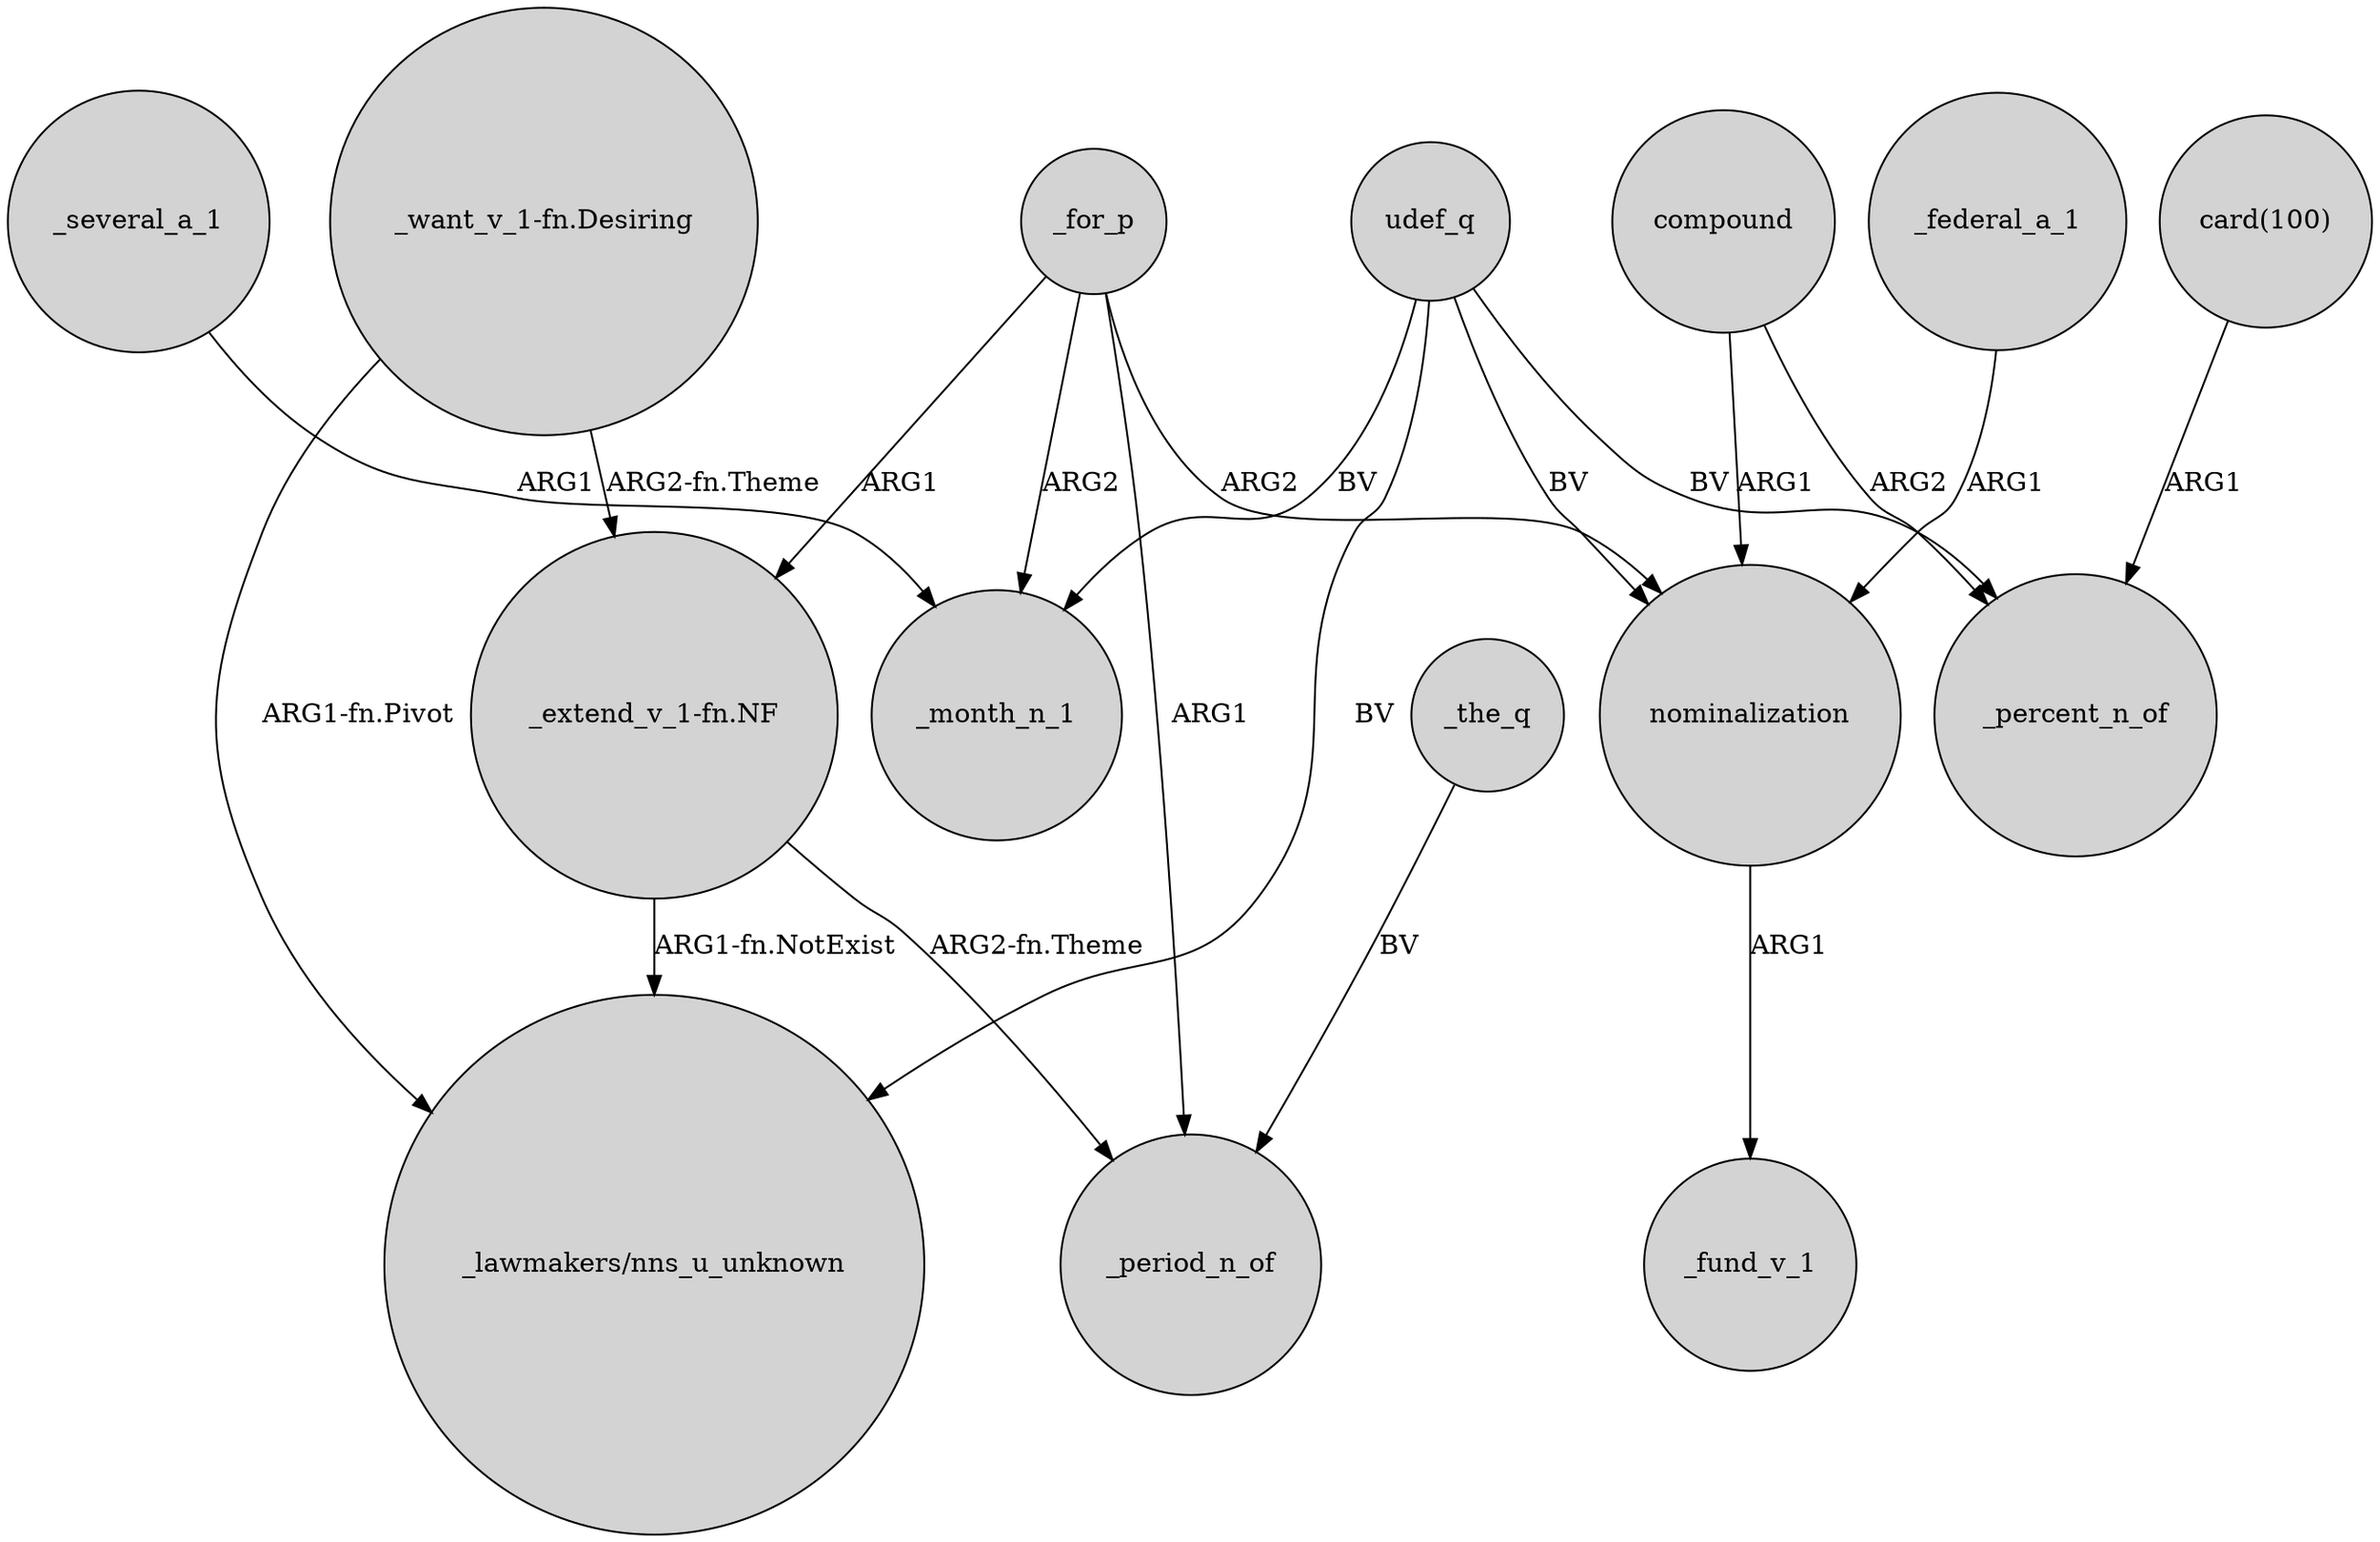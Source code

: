 digraph {
	node [shape=circle style=filled]
	_for_p -> _month_n_1 [label=ARG2]
	_for_p -> _period_n_of [label=ARG1]
	"_want_v_1-fn.Desiring" -> "_lawmakers/nns_u_unknown" [label="ARG1-fn.Pivot"]
	"_extend_v_1-fn.NF" -> "_lawmakers/nns_u_unknown" [label="ARG1-fn.NotExist"]
	"_extend_v_1-fn.NF" -> _period_n_of [label="ARG2-fn.Theme"]
	nominalization -> _fund_v_1 [label=ARG1]
	udef_q -> "_lawmakers/nns_u_unknown" [label=BV]
	_for_p -> "_extend_v_1-fn.NF" [label=ARG1]
	_for_p -> nominalization [label=ARG2]
	udef_q -> _month_n_1 [label=BV]
	compound -> _percent_n_of [label=ARG2]
	_several_a_1 -> _month_n_1 [label=ARG1]
	"_want_v_1-fn.Desiring" -> "_extend_v_1-fn.NF" [label="ARG2-fn.Theme"]
	_the_q -> _period_n_of [label=BV]
	udef_q -> nominalization [label=BV]
	_federal_a_1 -> nominalization [label=ARG1]
	udef_q -> _percent_n_of [label=BV]
	"card(100)" -> _percent_n_of [label=ARG1]
	compound -> nominalization [label=ARG1]
}
